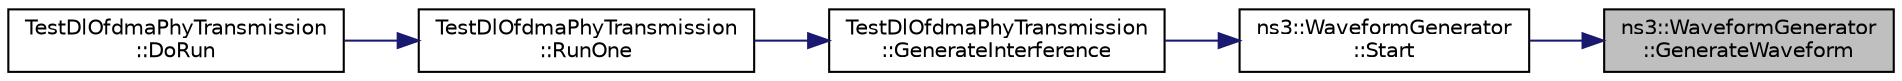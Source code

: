 digraph "ns3::WaveformGenerator::GenerateWaveform"
{
 // LATEX_PDF_SIZE
  edge [fontname="Helvetica",fontsize="10",labelfontname="Helvetica",labelfontsize="10"];
  node [fontname="Helvetica",fontsize="10",shape=record];
  rankdir="RL";
  Node1 [label="ns3::WaveformGenerator\l::GenerateWaveform",height=0.2,width=0.4,color="black", fillcolor="grey75", style="filled", fontcolor="black",tooltip="Generates a waveform."];
  Node1 -> Node2 [dir="back",color="midnightblue",fontsize="10",style="solid",fontname="Helvetica"];
  Node2 [label="ns3::WaveformGenerator\l::Start",height=0.2,width=0.4,color="black", fillcolor="white", style="filled",URL="$classns3_1_1_waveform_generator.html#acae62e68efad9596b5714f291c9f23bb",tooltip="Start the waveform generator."];
  Node2 -> Node3 [dir="back",color="midnightblue",fontsize="10",style="solid",fontname="Helvetica"];
  Node3 [label="TestDlOfdmaPhyTransmission\l::GenerateInterference",height=0.2,width=0.4,color="black", fillcolor="white", style="filled",URL="$class_test_dl_ofdma_phy_transmission.html#a492080b1b2dcc46df28d277e9045a201",tooltip="Generate interference function."];
  Node3 -> Node4 [dir="back",color="midnightblue",fontsize="10",style="solid",fontname="Helvetica"];
  Node4 [label="TestDlOfdmaPhyTransmission\l::RunOne",height=0.2,width=0.4,color="black", fillcolor="white", style="filled",URL="$class_test_dl_ofdma_phy_transmission.html#a1e08a9246e3eb151fbfdb8df03d1ea1a",tooltip="Run one function."];
  Node4 -> Node5 [dir="back",color="midnightblue",fontsize="10",style="solid",fontname="Helvetica"];
  Node5 [label="TestDlOfdmaPhyTransmission\l::DoRun",height=0.2,width=0.4,color="black", fillcolor="white", style="filled",URL="$class_test_dl_ofdma_phy_transmission.html#a6d337ae1cfab321942977b925caf612d",tooltip="Implementation to actually run this TestCase."];
}
